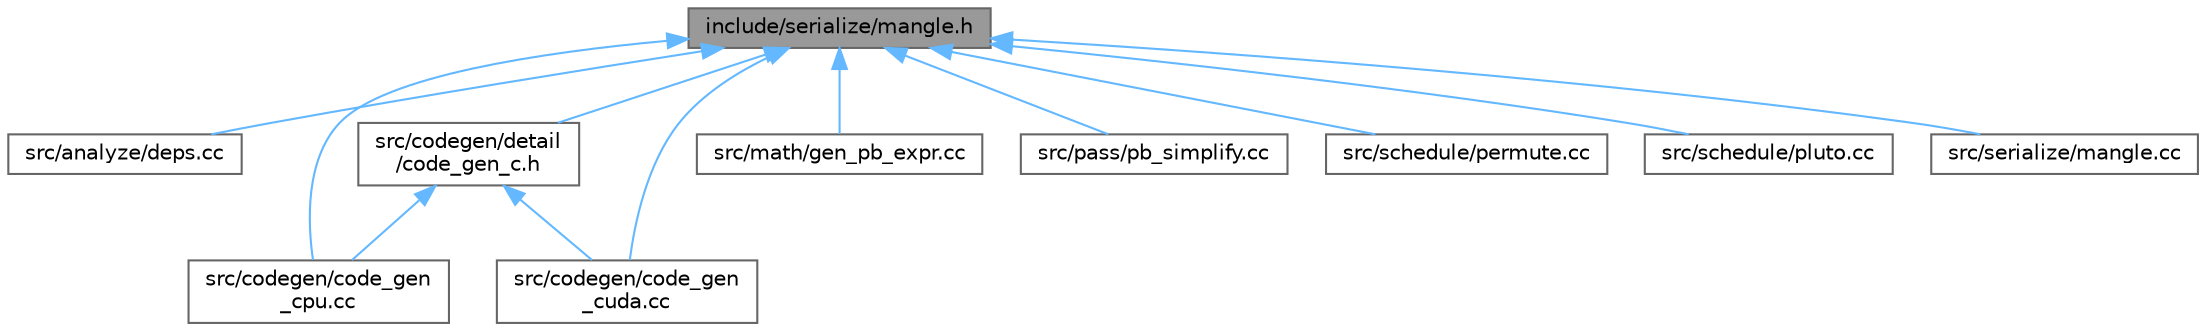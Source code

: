 digraph "include/serialize/mangle.h"
{
 // LATEX_PDF_SIZE
  bgcolor="transparent";
  edge [fontname=Helvetica,fontsize=10,labelfontname=Helvetica,labelfontsize=10];
  node [fontname=Helvetica,fontsize=10,shape=box,height=0.2,width=0.4];
  Node1 [label="include/serialize/mangle.h",height=0.2,width=0.4,color="gray40", fillcolor="grey60", style="filled", fontcolor="black",tooltip=" "];
  Node1 -> Node2 [dir="back",color="steelblue1",style="solid"];
  Node2 [label="src/analyze/deps.cc",height=0.2,width=0.4,color="grey40", fillcolor="white", style="filled",URL="$deps_8cc.html",tooltip=" "];
  Node1 -> Node3 [dir="back",color="steelblue1",style="solid"];
  Node3 [label="src/codegen/code_gen\l_cpu.cc",height=0.2,width=0.4,color="grey40", fillcolor="white", style="filled",URL="$code__gen__cpu_8cc.html",tooltip=" "];
  Node1 -> Node4 [dir="back",color="steelblue1",style="solid"];
  Node4 [label="src/codegen/code_gen\l_cuda.cc",height=0.2,width=0.4,color="grey40", fillcolor="white", style="filled",URL="$code__gen__cuda_8cc.html",tooltip=" "];
  Node1 -> Node5 [dir="back",color="steelblue1",style="solid"];
  Node5 [label="src/codegen/detail\l/code_gen_c.h",height=0.2,width=0.4,color="grey40", fillcolor="white", style="filled",URL="$src_2codegen_2detail_2code__gen__c_8h.html",tooltip=" "];
  Node5 -> Node3 [dir="back",color="steelblue1",style="solid"];
  Node5 -> Node4 [dir="back",color="steelblue1",style="solid"];
  Node1 -> Node6 [dir="back",color="steelblue1",style="solid"];
  Node6 [label="src/math/gen_pb_expr.cc",height=0.2,width=0.4,color="grey40", fillcolor="white", style="filled",URL="$gen__pb__expr_8cc.html",tooltip=" "];
  Node1 -> Node7 [dir="back",color="steelblue1",style="solid"];
  Node7 [label="src/pass/pb_simplify.cc",height=0.2,width=0.4,color="grey40", fillcolor="white", style="filled",URL="$pb__simplify_8cc.html",tooltip=" "];
  Node1 -> Node8 [dir="back",color="steelblue1",style="solid"];
  Node8 [label="src/schedule/permute.cc",height=0.2,width=0.4,color="grey40", fillcolor="white", style="filled",URL="$permute_8cc.html",tooltip=" "];
  Node1 -> Node9 [dir="back",color="steelblue1",style="solid"];
  Node9 [label="src/schedule/pluto.cc",height=0.2,width=0.4,color="grey40", fillcolor="white", style="filled",URL="$pluto_8cc.html",tooltip=" "];
  Node1 -> Node10 [dir="back",color="steelblue1",style="solid"];
  Node10 [label="src/serialize/mangle.cc",height=0.2,width=0.4,color="grey40", fillcolor="white", style="filled",URL="$mangle_8cc.html",tooltip=" "];
}
